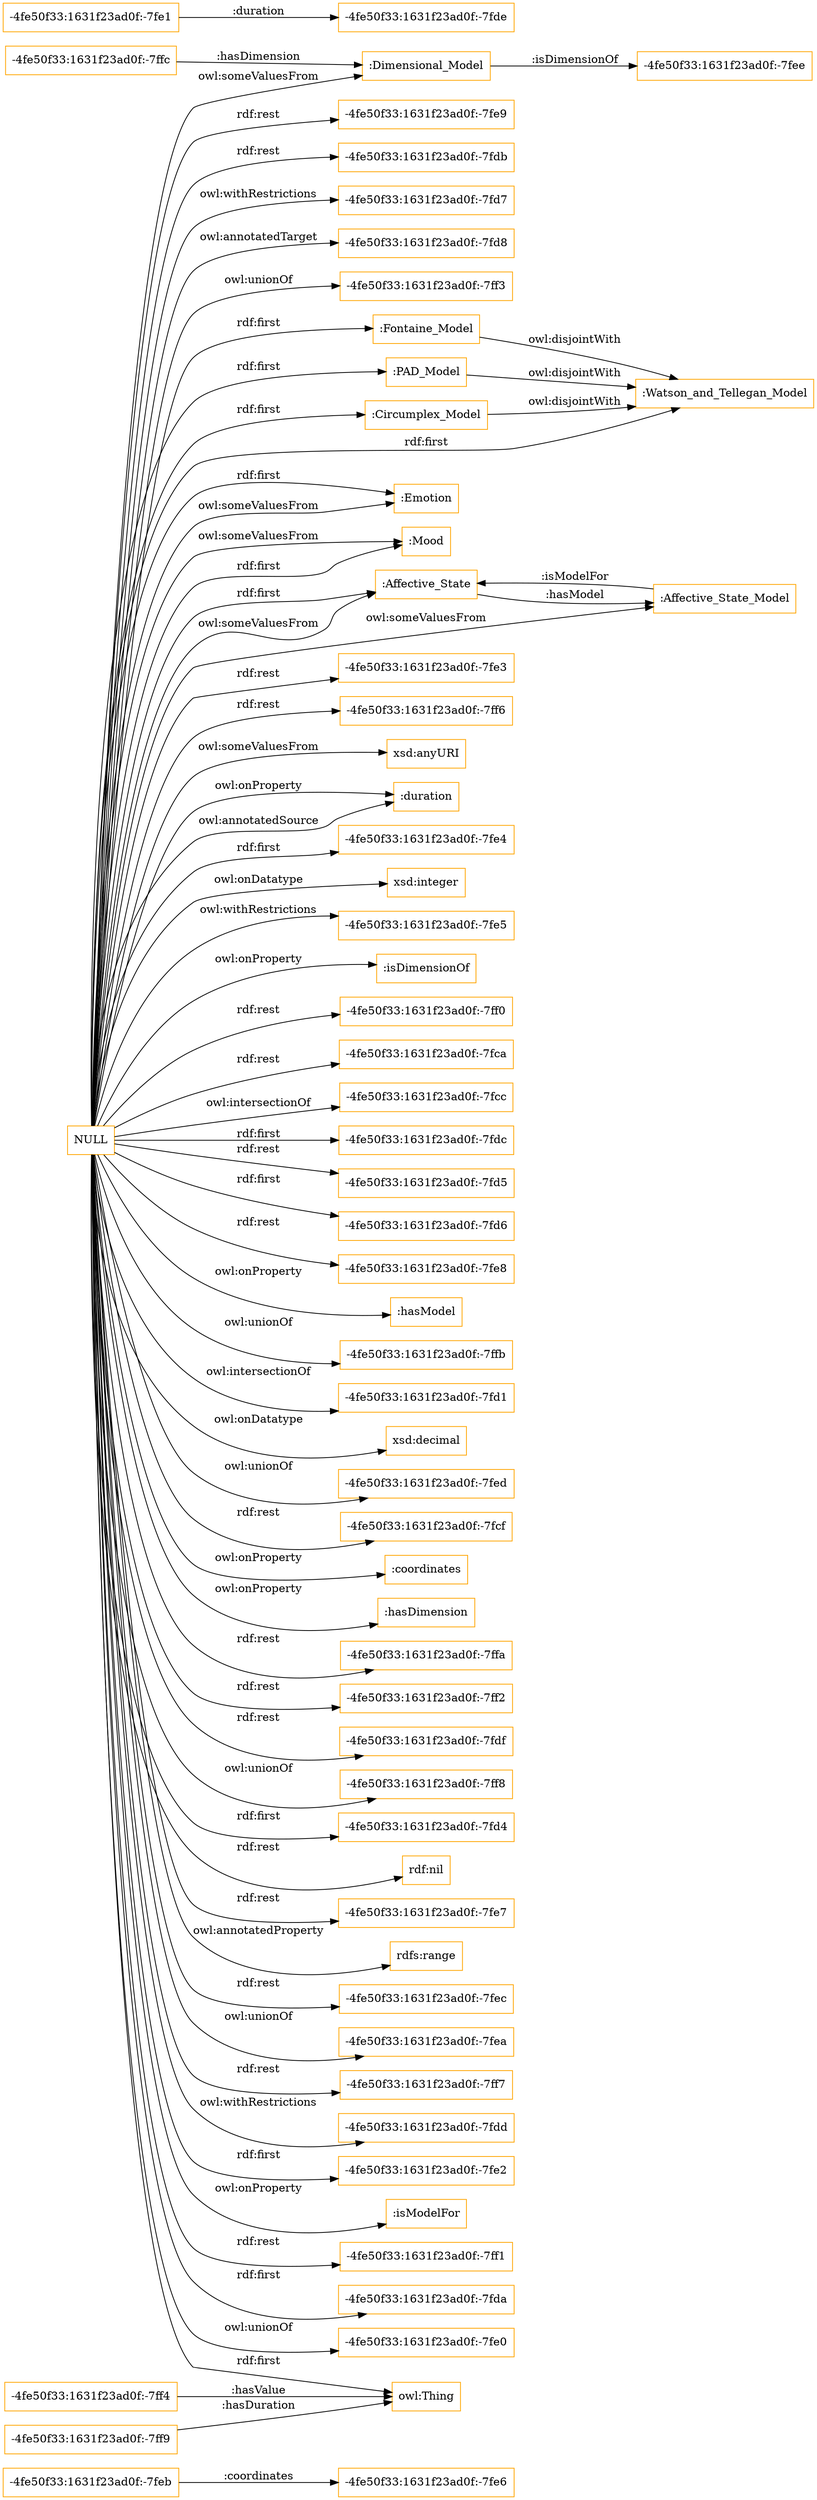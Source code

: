 digraph ar2dtool_diagram { 
rankdir=LR;
size="1501"
node [shape = rectangle, color="orange"]; "-4fe50f33:1631f23ad0f:-7feb" ":Dimensional_Model" ":Fontaine_Model" ":PAD_Model" ":Emotion" ":Mood" "-4fe50f33:1631f23ad0f:-7fe1" ":Affective_State" "-4fe50f33:1631f23ad0f:-7ffc" "-4fe50f33:1631f23ad0f:-7fee" ":Watson_and_Tellegan_Model" ":Affective_State_Model" "-4fe50f33:1631f23ad0f:-7ff4" ":Circumplex_Model" "-4fe50f33:1631f23ad0f:-7ff9" ; /*classes style*/
	":Circumplex_Model" -> ":Watson_and_Tellegan_Model" [ label = "owl:disjointWith" ];
	":Fontaine_Model" -> ":Watson_and_Tellegan_Model" [ label = "owl:disjointWith" ];
	":PAD_Model" -> ":Watson_and_Tellegan_Model" [ label = "owl:disjointWith" ];
	"NULL" -> "-4fe50f33:1631f23ad0f:-7fe3" [ label = "rdf:rest" ];
	"NULL" -> ":PAD_Model" [ label = "rdf:first" ];
	"NULL" -> "-4fe50f33:1631f23ad0f:-7ff6" [ label = "rdf:rest" ];
	"NULL" -> "xsd:anyURI" [ label = "owl:someValuesFrom" ];
	"NULL" -> ":duration" [ label = "owl:onProperty" ];
	"NULL" -> "-4fe50f33:1631f23ad0f:-7fe4" [ label = "rdf:first" ];
	"NULL" -> "xsd:integer" [ label = "owl:onDatatype" ];
	"NULL" -> "-4fe50f33:1631f23ad0f:-7fe5" [ label = "owl:withRestrictions" ];
	"NULL" -> ":isDimensionOf" [ label = "owl:onProperty" ];
	"NULL" -> "-4fe50f33:1631f23ad0f:-7ff0" [ label = "rdf:rest" ];
	"NULL" -> "-4fe50f33:1631f23ad0f:-7fca" [ label = "rdf:rest" ];
	"NULL" -> "-4fe50f33:1631f23ad0f:-7fcc" [ label = "owl:intersectionOf" ];
	"NULL" -> "-4fe50f33:1631f23ad0f:-7fdc" [ label = "rdf:first" ];
	"NULL" -> "-4fe50f33:1631f23ad0f:-7fd5" [ label = "rdf:rest" ];
	"NULL" -> "-4fe50f33:1631f23ad0f:-7fd6" [ label = "rdf:first" ];
	"NULL" -> "-4fe50f33:1631f23ad0f:-7fe8" [ label = "rdf:rest" ];
	"NULL" -> ":hasModel" [ label = "owl:onProperty" ];
	"NULL" -> "-4fe50f33:1631f23ad0f:-7ffb" [ label = "owl:unionOf" ];
	"NULL" -> "-4fe50f33:1631f23ad0f:-7fd1" [ label = "owl:intersectionOf" ];
	"NULL" -> "xsd:decimal" [ label = "owl:onDatatype" ];
	"NULL" -> "-4fe50f33:1631f23ad0f:-7fed" [ label = "owl:unionOf" ];
	"NULL" -> "-4fe50f33:1631f23ad0f:-7fcf" [ label = "rdf:rest" ];
	"NULL" -> ":coordinates" [ label = "owl:onProperty" ];
	"NULL" -> ":hasDimension" [ label = "owl:onProperty" ];
	"NULL" -> "-4fe50f33:1631f23ad0f:-7ffa" [ label = "rdf:rest" ];
	"NULL" -> "-4fe50f33:1631f23ad0f:-7ff2" [ label = "rdf:rest" ];
	"NULL" -> "-4fe50f33:1631f23ad0f:-7fdf" [ label = "rdf:rest" ];
	"NULL" -> ":Affective_State_Model" [ label = "owl:someValuesFrom" ];
	"NULL" -> "-4fe50f33:1631f23ad0f:-7ff8" [ label = "owl:unionOf" ];
	"NULL" -> "-4fe50f33:1631f23ad0f:-7fd4" [ label = "rdf:first" ];
	"NULL" -> ":Fontaine_Model" [ label = "rdf:first" ];
	"NULL" -> "rdf:nil" [ label = "rdf:rest" ];
	"NULL" -> ":Mood" [ label = "owl:someValuesFrom" ];
	"NULL" -> "-4fe50f33:1631f23ad0f:-7fe7" [ label = "rdf:rest" ];
	"NULL" -> ":Circumplex_Model" [ label = "rdf:first" ];
	"NULL" -> "rdfs:range" [ label = "owl:annotatedProperty" ];
	"NULL" -> ":Emotion" [ label = "rdf:first" ];
	"NULL" -> "-4fe50f33:1631f23ad0f:-7fec" [ label = "rdf:rest" ];
	"NULL" -> "-4fe50f33:1631f23ad0f:-7fea" [ label = "owl:unionOf" ];
	"NULL" -> "-4fe50f33:1631f23ad0f:-7ff7" [ label = "rdf:rest" ];
	"NULL" -> ":duration" [ label = "owl:annotatedSource" ];
	"NULL" -> "-4fe50f33:1631f23ad0f:-7fdd" [ label = "owl:withRestrictions" ];
	"NULL" -> "owl:Thing" [ label = "rdf:first" ];
	"NULL" -> ":Emotion" [ label = "owl:someValuesFrom" ];
	"NULL" -> ":Affective_State" [ label = "owl:someValuesFrom" ];
	"NULL" -> ":Watson_and_Tellegan_Model" [ label = "rdf:first" ];
	"NULL" -> "-4fe50f33:1631f23ad0f:-7fe2" [ label = "rdf:first" ];
	"NULL" -> ":isModelFor" [ label = "owl:onProperty" ];
	"NULL" -> "-4fe50f33:1631f23ad0f:-7ff1" [ label = "rdf:rest" ];
	"NULL" -> ":Mood" [ label = "rdf:first" ];
	"NULL" -> "-4fe50f33:1631f23ad0f:-7fda" [ label = "rdf:first" ];
	"NULL" -> "-4fe50f33:1631f23ad0f:-7fe0" [ label = "owl:unionOf" ];
	"NULL" -> "-4fe50f33:1631f23ad0f:-7fe9" [ label = "rdf:rest" ];
	"NULL" -> ":Dimensional_Model" [ label = "owl:someValuesFrom" ];
	"NULL" -> ":Affective_State" [ label = "rdf:first" ];
	"NULL" -> "-4fe50f33:1631f23ad0f:-7fdb" [ label = "rdf:rest" ];
	"NULL" -> "-4fe50f33:1631f23ad0f:-7fd7" [ label = "owl:withRestrictions" ];
	"NULL" -> "-4fe50f33:1631f23ad0f:-7fd8" [ label = "owl:annotatedTarget" ];
	"NULL" -> "-4fe50f33:1631f23ad0f:-7ff3" [ label = "owl:unionOf" ];
	":Dimensional_Model" -> "-4fe50f33:1631f23ad0f:-7fee" [ label = ":isDimensionOf" ];
	"-4fe50f33:1631f23ad0f:-7feb" -> "-4fe50f33:1631f23ad0f:-7fe6" [ label = ":coordinates" ];
	":Affective_State_Model" -> ":Affective_State" [ label = ":isModelFor" ];
	"-4fe50f33:1631f23ad0f:-7ffc" -> ":Dimensional_Model" [ label = ":hasDimension" ];
	":Affective_State" -> ":Affective_State_Model" [ label = ":hasModel" ];
	"-4fe50f33:1631f23ad0f:-7ff4" -> "owl:Thing" [ label = ":hasValue" ];
	"-4fe50f33:1631f23ad0f:-7fe1" -> "-4fe50f33:1631f23ad0f:-7fde" [ label = ":duration" ];
	"-4fe50f33:1631f23ad0f:-7ff9" -> "owl:Thing" [ label = ":hasDuration" ];

}
